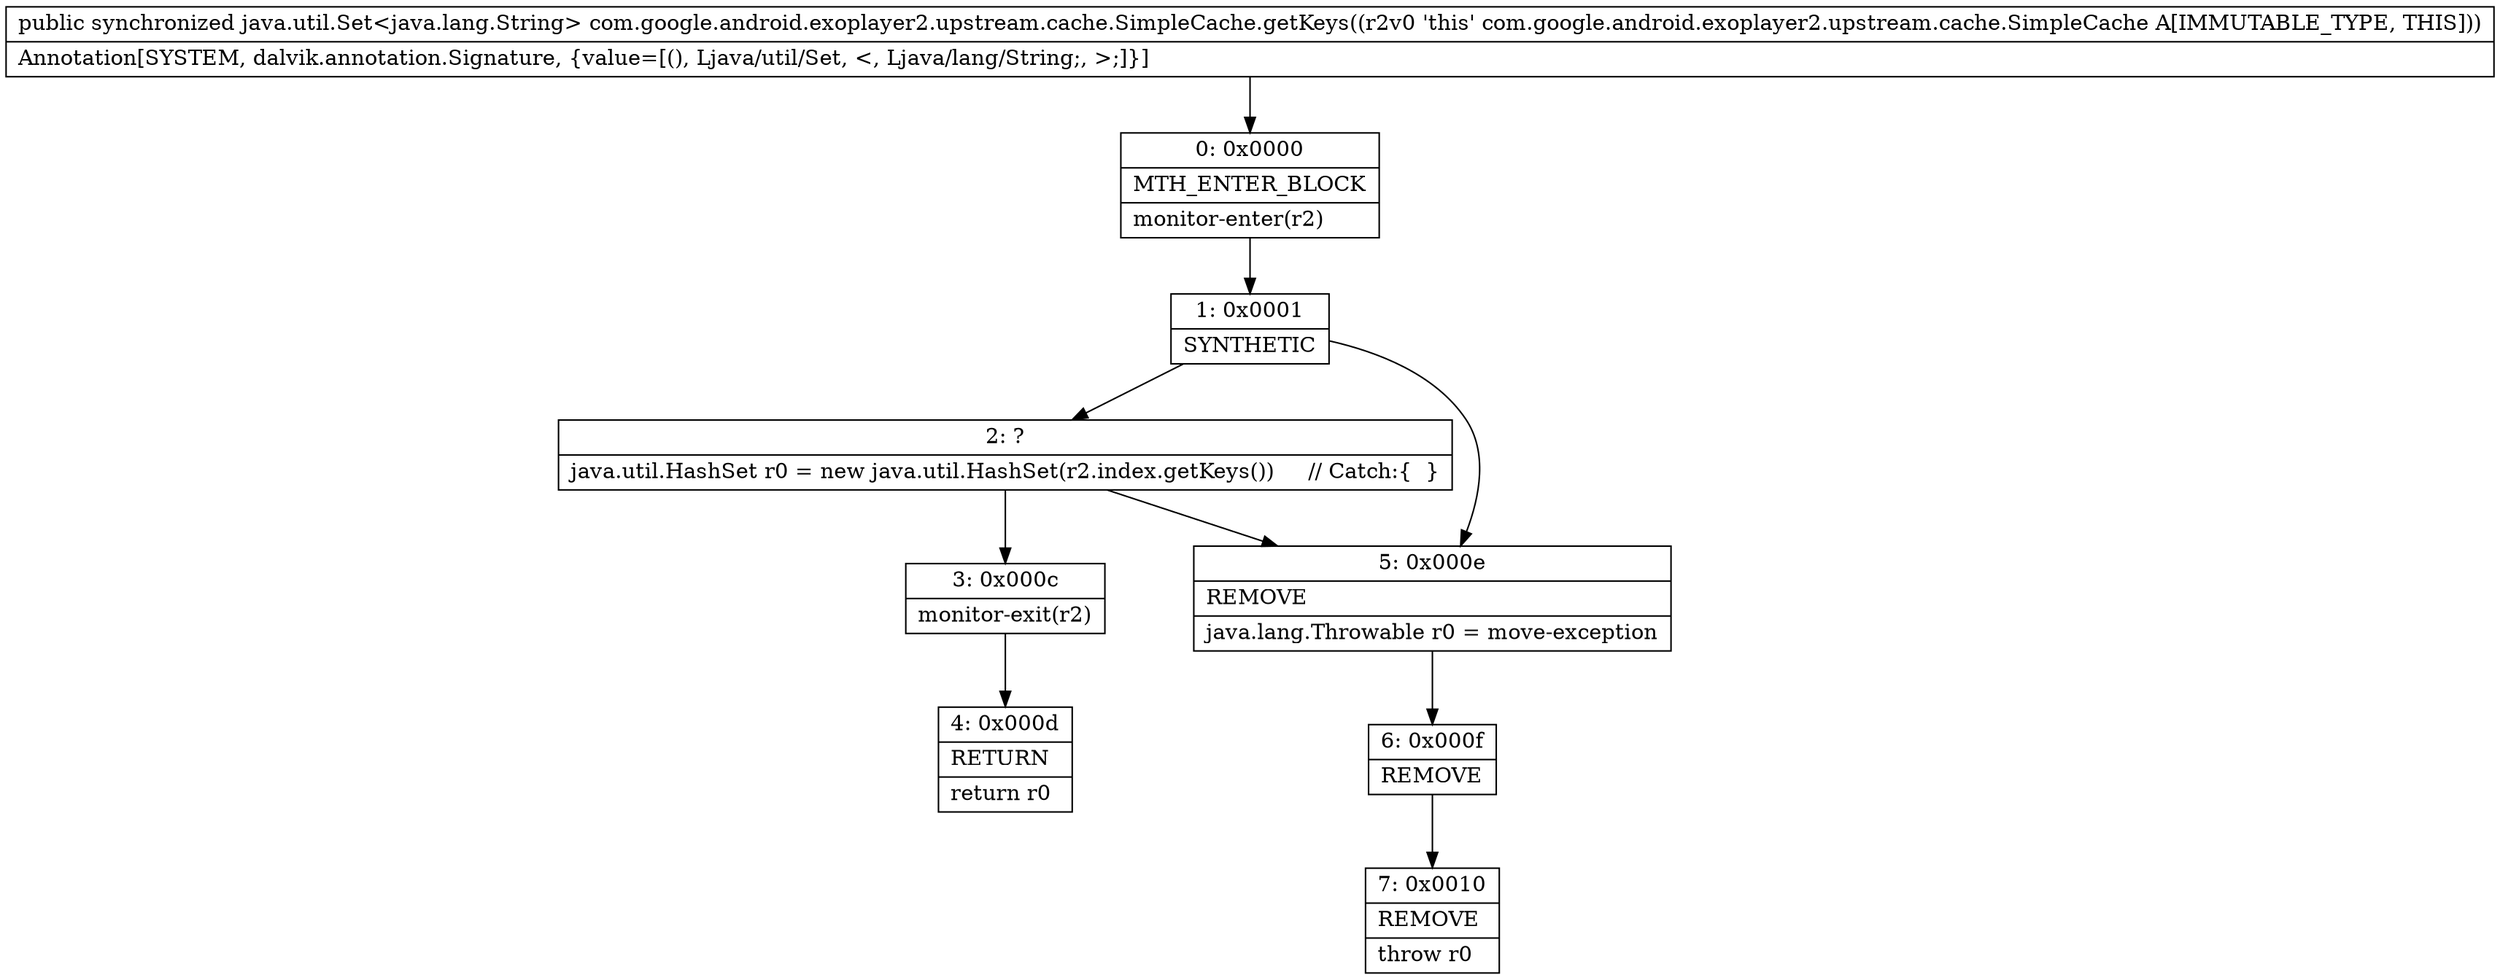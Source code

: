 digraph "CFG forcom.google.android.exoplayer2.upstream.cache.SimpleCache.getKeys()Ljava\/util\/Set;" {
Node_0 [shape=record,label="{0\:\ 0x0000|MTH_ENTER_BLOCK\l|monitor\-enter(r2)\l}"];
Node_1 [shape=record,label="{1\:\ 0x0001|SYNTHETIC\l}"];
Node_2 [shape=record,label="{2\:\ ?|java.util.HashSet r0 = new java.util.HashSet(r2.index.getKeys())     \/\/ Catch:\{  \}\l}"];
Node_3 [shape=record,label="{3\:\ 0x000c|monitor\-exit(r2)\l}"];
Node_4 [shape=record,label="{4\:\ 0x000d|RETURN\l|return r0\l}"];
Node_5 [shape=record,label="{5\:\ 0x000e|REMOVE\l|java.lang.Throwable r0 = move\-exception\l}"];
Node_6 [shape=record,label="{6\:\ 0x000f|REMOVE\l}"];
Node_7 [shape=record,label="{7\:\ 0x0010|REMOVE\l|throw r0\l}"];
MethodNode[shape=record,label="{public synchronized java.util.Set\<java.lang.String\> com.google.android.exoplayer2.upstream.cache.SimpleCache.getKeys((r2v0 'this' com.google.android.exoplayer2.upstream.cache.SimpleCache A[IMMUTABLE_TYPE, THIS]))  | Annotation[SYSTEM, dalvik.annotation.Signature, \{value=[(), Ljava\/util\/Set, \<, Ljava\/lang\/String;, \>;]\}]\l}"];
MethodNode -> Node_0;
Node_0 -> Node_1;
Node_1 -> Node_2;
Node_1 -> Node_5;
Node_2 -> Node_3;
Node_2 -> Node_5;
Node_3 -> Node_4;
Node_5 -> Node_6;
Node_6 -> Node_7;
}

